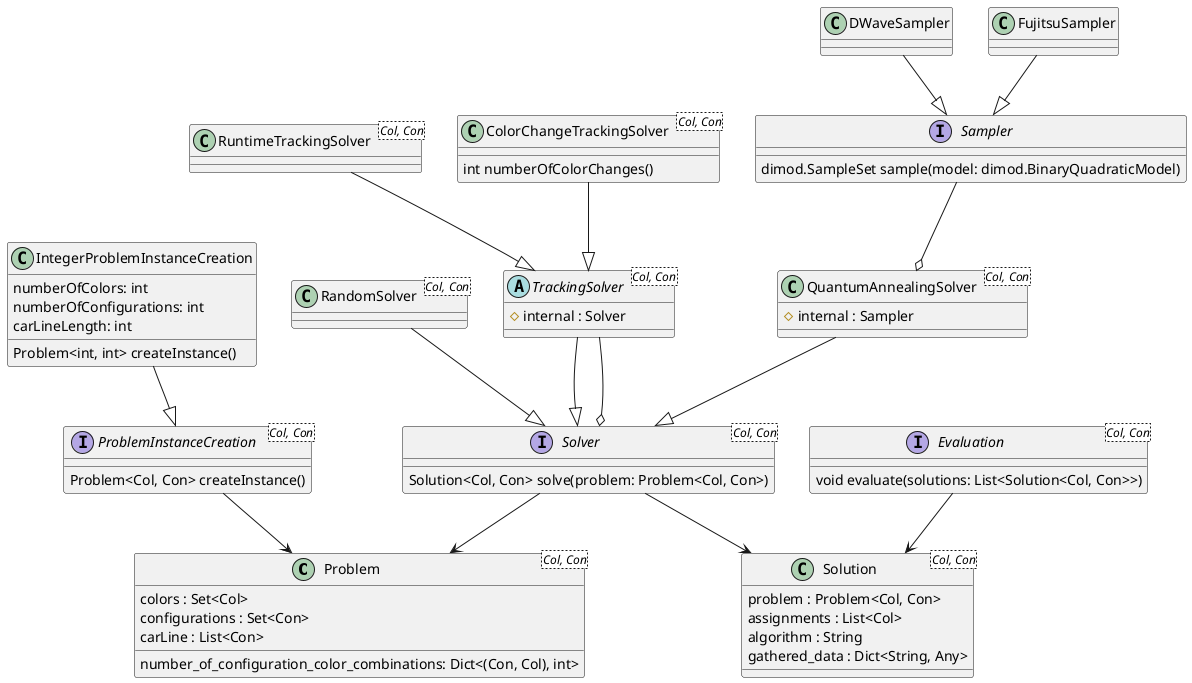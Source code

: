 @startuml
class Problem<Col, Con> {
    colors : Set<Col>
    configurations : Set<Con>
    number_of_configuration_color_combinations: Dict<(Con, Col), int>
    carLine : List<Con>
}

class Solution<Col, Con> {
    problem : Problem<Col, Con>
    assignments : List<Col>
    algorithm : String
    gathered_data : Dict<String, Any>
}

interface ProblemInstanceCreation<Col, Con> {
    Problem<Col, Con> createInstance()
}
ProblemInstanceCreation --> Problem

class IntegerProblemInstanceCreation {
    numberOfColors: int
    numberOfConfigurations: int
    carLineLength: int

    Problem<int, int> createInstance()
}

IntegerProblemInstanceCreation --|> ProblemInstanceCreation

interface Solver<Col, Con> {
     Solution<Col, Con> solve(problem: Problem<Col, Con>)
}

Solver --> Problem
Solver --> Solution

class RandomSolver<Col, Con>
RandomSolver --|> Solver

abstract TrackingSolver<Col, Con> {
    # internal : Solver
}

TrackingSolver --|> Solver
TrackingSolver --o Solver

class RuntimeTrackingSolver<Col, Con>
RuntimeTrackingSolver --|> TrackingSolver

class ColorChangeTrackingSolver<Col, Con> {
    int numberOfColorChanges()
}
ColorChangeTrackingSolver --|> TrackingSolver

interface Sampler {
    dimod.SampleSet sample(model: dimod.BinaryQuadraticModel)
}

class QuantumAnnealingSolver<Col, Con> {
    # internal : Sampler

    ' # dimod.BinaryQuadraticModel encode(problem: Problem<Col, Con>)
    ' # Solution<Col, Con> decode(problem: dimod.SampleSet)
}

QuantumAnnealingSolver --|> Solver
Sampler --o QuantumAnnealingSolver

DWaveSampler --|> Sampler
FujitsuSampler --|> Sampler

interface Evaluation<Col, Con> {
    void evaluate(solutions: List<Solution<Col, Con>>)
}
Evaluation --> Solution

@enduml
